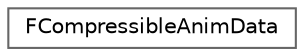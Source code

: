 digraph "Graphical Class Hierarchy"
{
 // INTERACTIVE_SVG=YES
 // LATEX_PDF_SIZE
  bgcolor="transparent";
  edge [fontname=Helvetica,fontsize=10,labelfontname=Helvetica,labelfontsize=10];
  node [fontname=Helvetica,fontsize=10,shape=box,height=0.2,width=0.4];
  rankdir="LR";
  Node0 [id="Node000000",label="FCompressibleAnimData",height=0.2,width=0.4,color="grey40", fillcolor="white", style="filled",URL="$d1/d4d/structFCompressibleAnimData.html",tooltip=" "];
}
